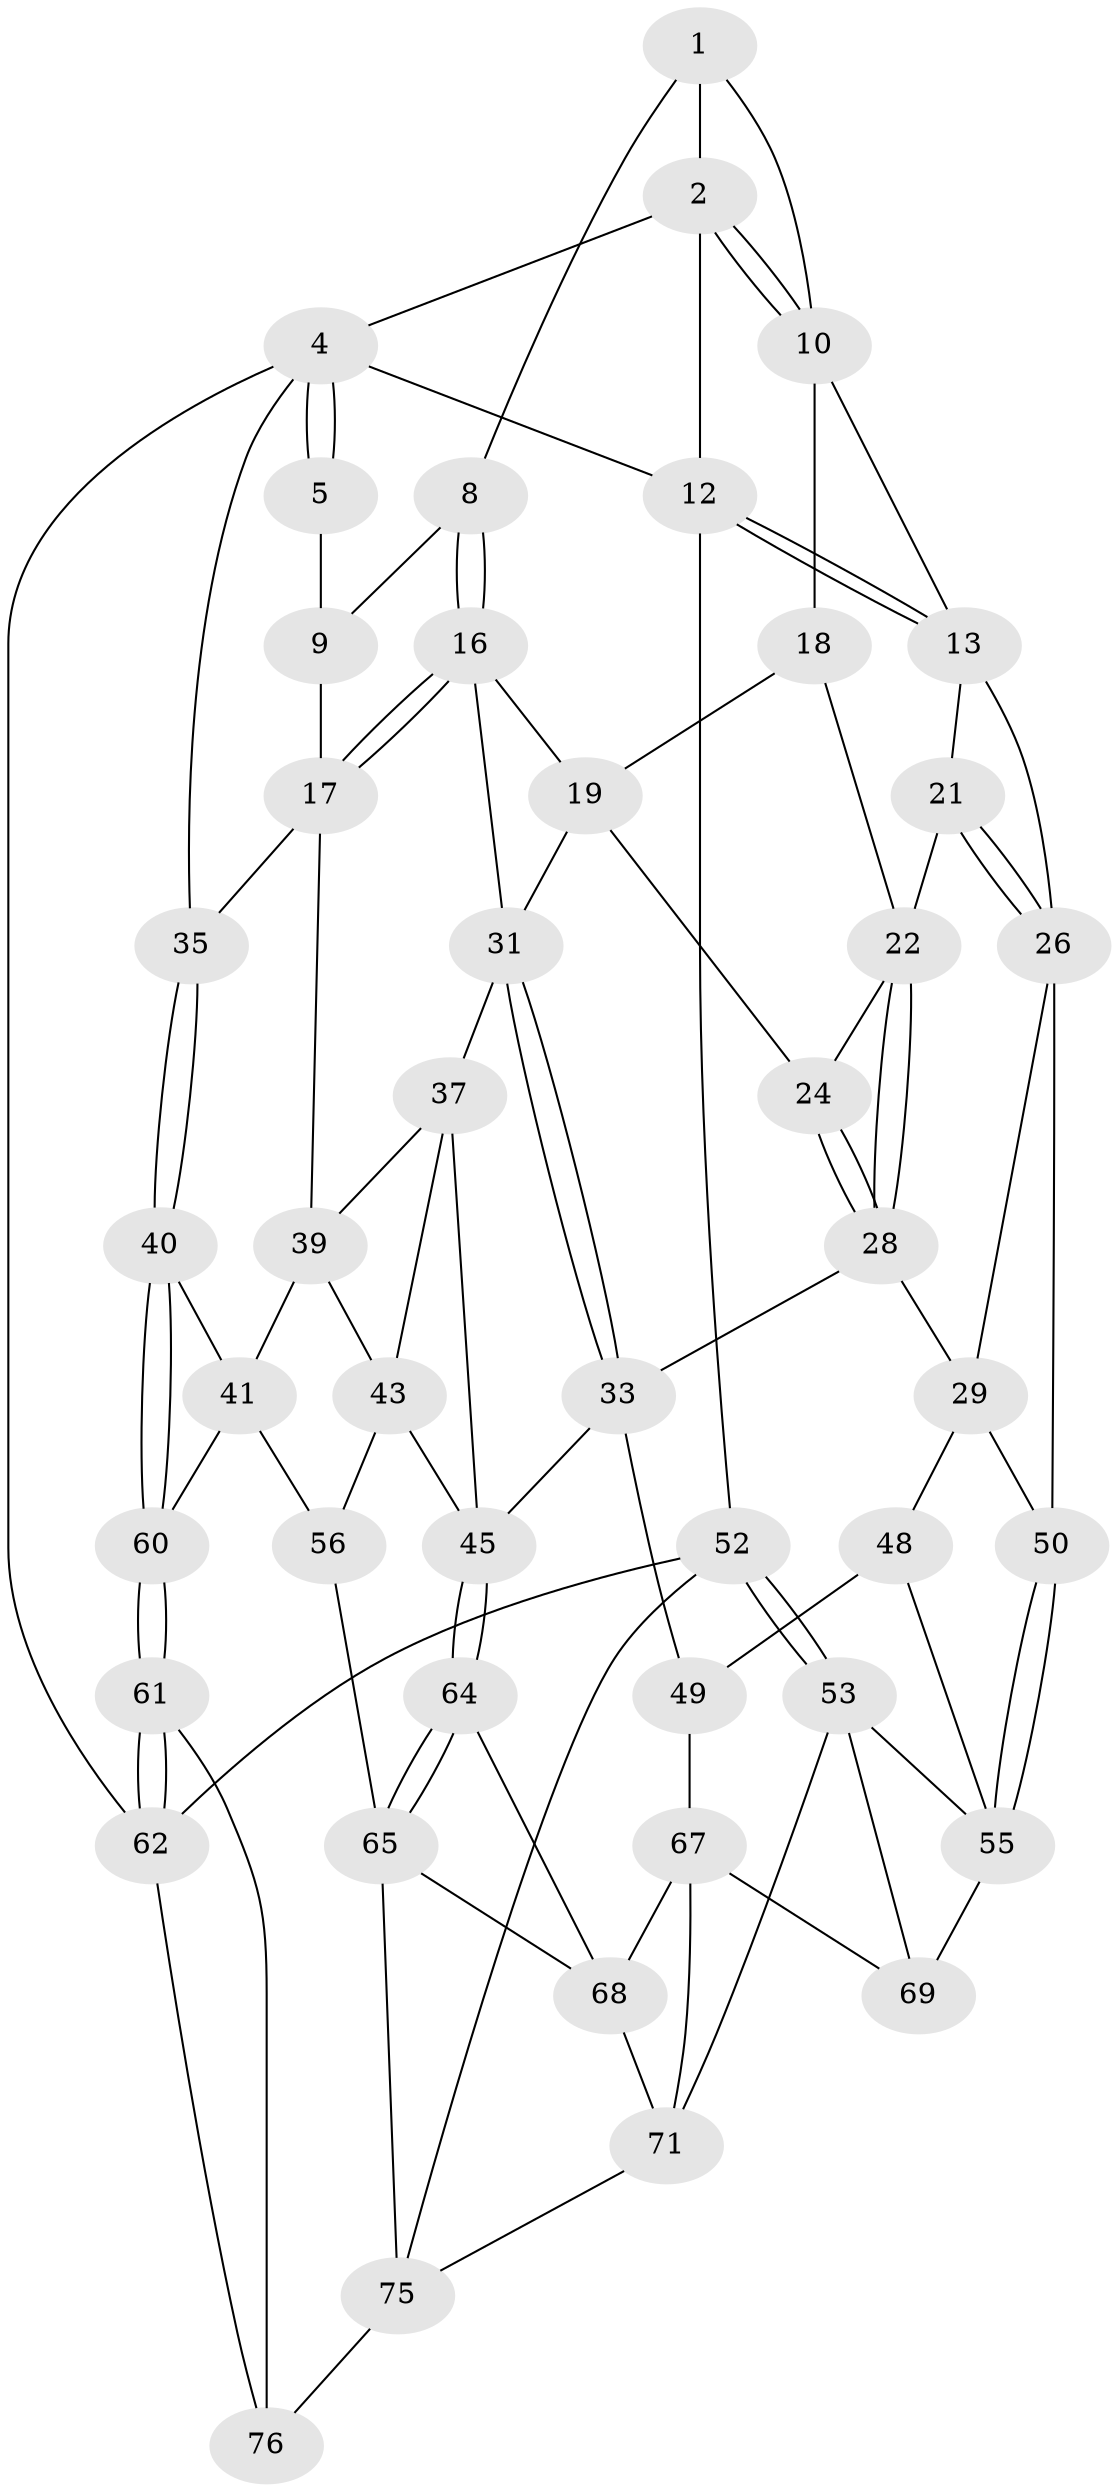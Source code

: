 // Generated by graph-tools (version 1.1) at 2025/24/03/03/25 07:24:35]
// undirected, 46 vertices, 100 edges
graph export_dot {
graph [start="1"]
  node [color=gray90,style=filled];
  1 [pos="+0.3925674367702791+0.047861671864682605",super="+7"];
  2 [pos="+0.5963958173415697+0",super="+3"];
  4 [pos="+0+0",super="+36"];
  5 [pos="+0.1273719615664654+0.058038662654408324",super="+6"];
  8 [pos="+0.44824474886103+0.16425143156446692"];
  9 [pos="+0.3821526297031323+0.14036743846254218",super="+15"];
  10 [pos="+0.6396397549047509+0.07552399875855706",super="+11"];
  12 [pos="+1+0"];
  13 [pos="+1+0",super="+14"];
  16 [pos="+0.34491323490035186+0.3269917715883351",super="+20"];
  17 [pos="+0.25816315313029004+0.31677148187666887",super="+34"];
  18 [pos="+0.6059738039625245+0.15105082906241193"];
  19 [pos="+0.566032942200785+0.22406126068931473",super="+25"];
  21 [pos="+0.8403571956073704+0.22834981502801377"];
  22 [pos="+0.7000963697034093+0.3122416710986883",super="+23"];
  24 [pos="+0.6079469558712012+0.3531935952867967"];
  26 [pos="+0.9205815519919247+0.2990151353071376",super="+27"];
  28 [pos="+0.7178804723783226+0.38027802745839623",super="+30"];
  29 [pos="+0.7797940055935326+0.43750621490669633",super="+47"];
  31 [pos="+0.5351965788587774+0.44165537246060027",super="+32"];
  33 [pos="+0.5875194101638849+0.4745729467721045",super="+44"];
  35 [pos="+0+0.43763315442100226"];
  37 [pos="+0.4337284762476701+0.5157422259710632",super="+38"];
  39 [pos="+0.25412932814288+0.34036052556919505",super="+42"];
  40 [pos="+0+0.5724210347481298"];
  41 [pos="+0.10778266397958122+0.6477731220297558",super="+57"];
  43 [pos="+0.3025624448449235+0.5377135100314665",super="+51"];
  45 [pos="+0.5482826947507138+0.6788897709372089",super="+46"];
  48 [pos="+0.7886270964670179+0.5730543439336928",super="+59"];
  49 [pos="+0.6264830570073998+0.6155813221179725",super="+63"];
  50 [pos="+1+0.5241858796552346"];
  52 [pos="+1+1",super="+80"];
  53 [pos="+1+1",super="+54"];
  55 [pos="+1+0.7441635137440124",super="+58"];
  56 [pos="+0.23711961265076384+0.7643803596331372"];
  60 [pos="+0+0.8452732101491237",super="+73"];
  61 [pos="+0+1",super="+77"];
  62 [pos="+0+1",super="+79"];
  64 [pos="+0.5469323755091077+0.7223433553602491"];
  65 [pos="+0.4523942656836987+0.9032534961909475",super="+66"];
  67 [pos="+0.7125081508750738+0.7647081762486204",super="+70"];
  68 [pos="+0.6315057133309361+0.7563299755573533",super="+72"];
  69 [pos="+0.773502543831819+0.7622898765599881"];
  71 [pos="+0.7519040656293053+0.886861714669608",super="+74"];
  75 [pos="+0.4015083332943003+0.9516227135225558",super="+78"];
  76 [pos="+0.09681053684386189+0.9747151223097805"];
  1 -- 2;
  1 -- 8;
  1 -- 10;
  2 -- 10;
  2 -- 10;
  2 -- 4;
  2 -- 12;
  4 -- 5;
  4 -- 5;
  4 -- 35;
  4 -- 12;
  4 -- 62;
  5 -- 9 [weight=2];
  8 -- 9;
  8 -- 16;
  8 -- 16;
  9 -- 17;
  10 -- 13;
  10 -- 18;
  12 -- 13;
  12 -- 13;
  12 -- 52;
  13 -- 26;
  13 -- 21;
  16 -- 17;
  16 -- 17;
  16 -- 19;
  16 -- 31;
  17 -- 35;
  17 -- 39;
  18 -- 19;
  18 -- 22;
  19 -- 24;
  19 -- 31;
  21 -- 22;
  21 -- 26;
  21 -- 26;
  22 -- 28;
  22 -- 28;
  22 -- 24;
  24 -- 28;
  24 -- 28;
  26 -- 29;
  26 -- 50;
  28 -- 33;
  28 -- 29;
  29 -- 48;
  29 -- 50;
  31 -- 33;
  31 -- 33;
  31 -- 37;
  33 -- 45;
  33 -- 49;
  35 -- 40;
  35 -- 40;
  37 -- 43;
  37 -- 39;
  37 -- 45;
  39 -- 41;
  39 -- 43;
  40 -- 41;
  40 -- 60;
  40 -- 60;
  41 -- 56;
  41 -- 60;
  43 -- 56;
  43 -- 45;
  45 -- 64;
  45 -- 64;
  48 -- 49 [weight=2];
  48 -- 55;
  49 -- 67;
  50 -- 55;
  50 -- 55;
  52 -- 53;
  52 -- 53;
  52 -- 62 [weight=2];
  52 -- 75;
  53 -- 71;
  53 -- 69;
  53 -- 55;
  55 -- 69;
  56 -- 65;
  60 -- 61 [weight=2];
  60 -- 61;
  61 -- 62;
  61 -- 62;
  61 -- 76;
  62 -- 76;
  64 -- 65;
  64 -- 65;
  64 -- 68;
  65 -- 75;
  65 -- 68;
  67 -- 68;
  67 -- 69;
  67 -- 71;
  68 -- 71;
  71 -- 75;
  75 -- 76;
}
